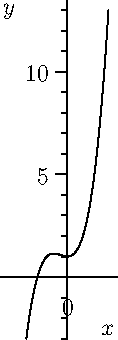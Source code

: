 import graph;
size(6cm,6cm);

real x(real t) { return t; }
real y(real t) { return t^3 + t^2 + 1; }
void showpoint(real f(real x), real a) {
  draw((a,0) -- (a,f(a)) -- (0,f(a)),dashed);
}
void showpoint(real x(real t), real y(real t), real t) {
  draw((x(t),0)--(x(t),y(t))--(0,y(t)),dashed);
  dot((x(t),y(t)));
}

path p = graph(x,y,-2,2);
draw(p);

xaxis("$x$",RightTicks(NoZero));
yaxis("$y$",LeftTicks(NoZero));
